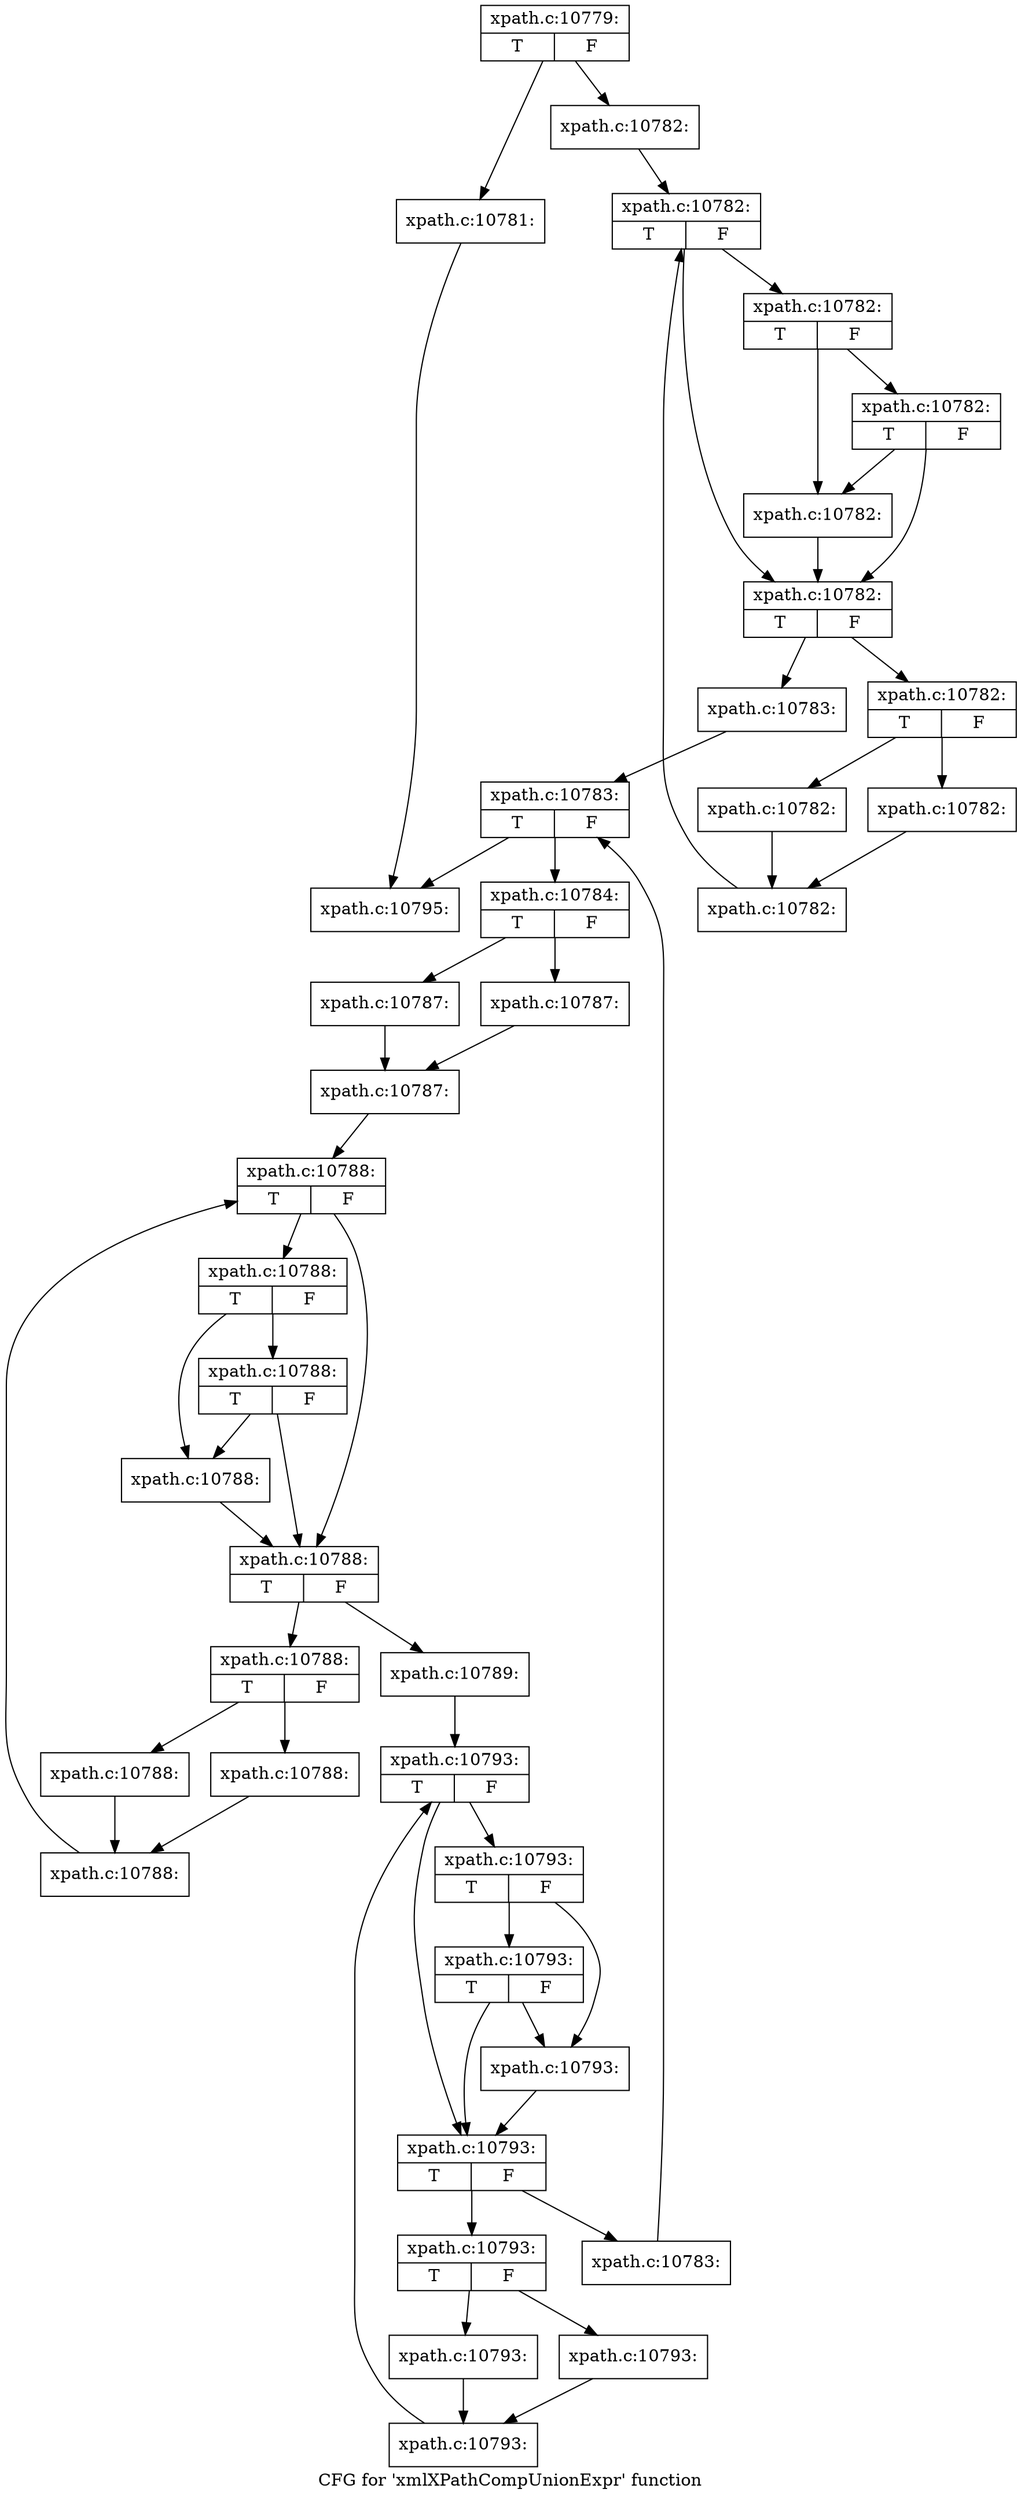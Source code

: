 digraph "CFG for 'xmlXPathCompUnionExpr' function" {
	label="CFG for 'xmlXPathCompUnionExpr' function";

	Node0x4ecb8e0 [shape=record,label="{xpath.c:10779:|{<s0>T|<s1>F}}"];
	Node0x4ecb8e0 -> Node0x4ed2f00;
	Node0x4ecb8e0 -> Node0x4ed3230;
	Node0x4ed2f00 [shape=record,label="{xpath.c:10781:}"];
	Node0x4ed2f00 -> Node0x4ed5140;
	Node0x4ed3230 [shape=record,label="{xpath.c:10782:}"];
	Node0x4ed3230 -> Node0x4ed3550;
	Node0x4ed3550 [shape=record,label="{xpath.c:10782:|{<s0>T|<s1>F}}"];
	Node0x4ed3550 -> Node0x4ed3750;
	Node0x4ed3550 -> Node0x4ed37f0;
	Node0x4ed37f0 [shape=record,label="{xpath.c:10782:|{<s0>T|<s1>F}}"];
	Node0x4ed37f0 -> Node0x4ed3b50;
	Node0x4ed37f0 -> Node0x4ed37a0;
	Node0x4ed3b50 [shape=record,label="{xpath.c:10782:|{<s0>T|<s1>F}}"];
	Node0x4ed3b50 -> Node0x4ed3750;
	Node0x4ed3b50 -> Node0x4ed37a0;
	Node0x4ed37a0 [shape=record,label="{xpath.c:10782:}"];
	Node0x4ed37a0 -> Node0x4ed3750;
	Node0x4ed3750 [shape=record,label="{xpath.c:10782:|{<s0>T|<s1>F}}"];
	Node0x4ed3750 -> Node0x4ed4180;
	Node0x4ed3750 -> Node0x4ed3700;
	Node0x4ed4180 [shape=record,label="{xpath.c:10782:|{<s0>T|<s1>F}}"];
	Node0x4ed4180 -> Node0x4ed4630;
	Node0x4ed4180 -> Node0x4ed4680;
	Node0x4ed4630 [shape=record,label="{xpath.c:10782:}"];
	Node0x4ed4630 -> Node0x4ed46d0;
	Node0x4ed4680 [shape=record,label="{xpath.c:10782:}"];
	Node0x4ed4680 -> Node0x4ed46d0;
	Node0x4ed46d0 [shape=record,label="{xpath.c:10782:}"];
	Node0x4ed46d0 -> Node0x4ed3550;
	Node0x4ed3700 [shape=record,label="{xpath.c:10783:}"];
	Node0x4ed3700 -> Node0x4ed4f90;
	Node0x4ed4f90 [shape=record,label="{xpath.c:10783:|{<s0>T|<s1>F}}"];
	Node0x4ed4f90 -> Node0x4ed5410;
	Node0x4ed4f90 -> Node0x4ed5140;
	Node0x4ed5410 [shape=record,label="{xpath.c:10784:|{<s0>T|<s1>F}}"];
	Node0x4ed5410 -> Node0x4ed5ba0;
	Node0x4ed5410 -> Node0x4ed5bf0;
	Node0x4ed5ba0 [shape=record,label="{xpath.c:10787:}"];
	Node0x4ed5ba0 -> Node0x4ed5dc0;
	Node0x4ed5bf0 [shape=record,label="{xpath.c:10787:}"];
	Node0x4ed5bf0 -> Node0x4ed5dc0;
	Node0x4ed5dc0 [shape=record,label="{xpath.c:10787:}"];
	Node0x4ed5dc0 -> Node0x4ed6600;
	Node0x4ed6600 [shape=record,label="{xpath.c:10788:|{<s0>T|<s1>F}}"];
	Node0x4ed6600 -> Node0x4ed6800;
	Node0x4ed6600 -> Node0x4ed68a0;
	Node0x4ed68a0 [shape=record,label="{xpath.c:10788:|{<s0>T|<s1>F}}"];
	Node0x4ed68a0 -> Node0x4ed6c00;
	Node0x4ed68a0 -> Node0x4ed6850;
	Node0x4ed6c00 [shape=record,label="{xpath.c:10788:|{<s0>T|<s1>F}}"];
	Node0x4ed6c00 -> Node0x4ed6800;
	Node0x4ed6c00 -> Node0x4ed6850;
	Node0x4ed6850 [shape=record,label="{xpath.c:10788:}"];
	Node0x4ed6850 -> Node0x4ed6800;
	Node0x4ed6800 [shape=record,label="{xpath.c:10788:|{<s0>T|<s1>F}}"];
	Node0x4ed6800 -> Node0x4ed7230;
	Node0x4ed6800 -> Node0x4ed67b0;
	Node0x4ed7230 [shape=record,label="{xpath.c:10788:|{<s0>T|<s1>F}}"];
	Node0x4ed7230 -> Node0x4ed76e0;
	Node0x4ed7230 -> Node0x4ed7730;
	Node0x4ed76e0 [shape=record,label="{xpath.c:10788:}"];
	Node0x4ed76e0 -> Node0x4ed7780;
	Node0x4ed7730 [shape=record,label="{xpath.c:10788:}"];
	Node0x4ed7730 -> Node0x4ed7780;
	Node0x4ed7780 [shape=record,label="{xpath.c:10788:}"];
	Node0x4ed7780 -> Node0x4ed6600;
	Node0x4ed67b0 [shape=record,label="{xpath.c:10789:}"];
	Node0x4ed67b0 -> Node0x4ed8690;
	Node0x4ed8690 [shape=record,label="{xpath.c:10793:|{<s0>T|<s1>F}}"];
	Node0x4ed8690 -> Node0x4ed8980;
	Node0x4ed8690 -> Node0x4ed8a20;
	Node0x4ed8a20 [shape=record,label="{xpath.c:10793:|{<s0>T|<s1>F}}"];
	Node0x4ed8a20 -> Node0x4ed8d80;
	Node0x4ed8a20 -> Node0x4ed89d0;
	Node0x4ed8d80 [shape=record,label="{xpath.c:10793:|{<s0>T|<s1>F}}"];
	Node0x4ed8d80 -> Node0x4ed8980;
	Node0x4ed8d80 -> Node0x4ed89d0;
	Node0x4ed89d0 [shape=record,label="{xpath.c:10793:}"];
	Node0x4ed89d0 -> Node0x4ed8980;
	Node0x4ed8980 [shape=record,label="{xpath.c:10793:|{<s0>T|<s1>F}}"];
	Node0x4ed8980 -> Node0x4ed93b0;
	Node0x4ed8980 -> Node0x4ed8930;
	Node0x4ed93b0 [shape=record,label="{xpath.c:10793:|{<s0>T|<s1>F}}"];
	Node0x4ed93b0 -> Node0x4ed9860;
	Node0x4ed93b0 -> Node0x4ed98b0;
	Node0x4ed9860 [shape=record,label="{xpath.c:10793:}"];
	Node0x4ed9860 -> Node0x4ed9900;
	Node0x4ed98b0 [shape=record,label="{xpath.c:10793:}"];
	Node0x4ed98b0 -> Node0x4ed9900;
	Node0x4ed9900 [shape=record,label="{xpath.c:10793:}"];
	Node0x4ed9900 -> Node0x4ed8690;
	Node0x4ed8930 [shape=record,label="{xpath.c:10783:}"];
	Node0x4ed8930 -> Node0x4ed4f90;
	Node0x4ed5140 [shape=record,label="{xpath.c:10795:}"];
}
